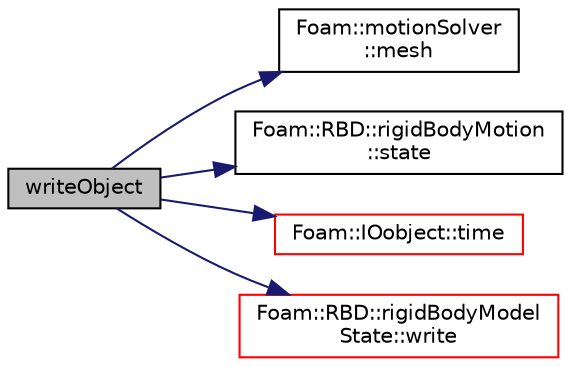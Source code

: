 digraph "writeObject"
{
  bgcolor="transparent";
  edge [fontname="Helvetica",fontsize="10",labelfontname="Helvetica",labelfontsize="10"];
  node [fontname="Helvetica",fontsize="10",shape=record];
  rankdir="LR";
  Node850 [label="writeObject",height=0.2,width=0.4,color="black", fillcolor="grey75", style="filled", fontcolor="black"];
  Node850 -> Node851 [color="midnightblue",fontsize="10",style="solid",fontname="Helvetica"];
  Node851 [label="Foam::motionSolver\l::mesh",height=0.2,width=0.4,color="black",URL="$a22325.html#ae78c91f8ff731c07ccc4351d9fe861ba",tooltip="Return reference to mesh. "];
  Node850 -> Node852 [color="midnightblue",fontsize="10",style="solid",fontname="Helvetica"];
  Node852 [label="Foam::RBD::rigidBodyMotion\l::state",height=0.2,width=0.4,color="black",URL="$a30461.html#a682a626fb68d3f8e472560c66fc92d3c",tooltip="Return the motion state. "];
  Node850 -> Node853 [color="midnightblue",fontsize="10",style="solid",fontname="Helvetica"];
  Node853 [label="Foam::IOobject::time",height=0.2,width=0.4,color="red",URL="$a27249.html#a1ed86245b170b9f651f62650b1827500",tooltip="Return time. "];
  Node850 -> Node855 [color="midnightblue",fontsize="10",style="solid",fontname="Helvetica"];
  Node855 [label="Foam::RBD::rigidBodyModel\lState::write",height=0.2,width=0.4,color="red",URL="$a30457.html#aa64a81a09869f0f851b7aa4710a52d19",tooltip="Write to dictionary. "];
}
